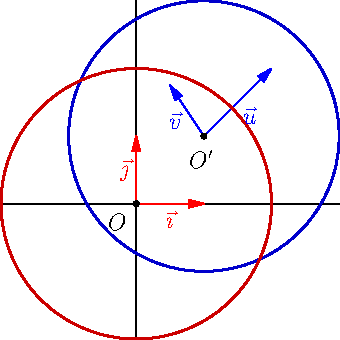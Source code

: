 import geometry;
size(6cm,0);
currentcoordsys=cartesiansystem((1,1), i=(1,1),
                                j=(-0.5,.75));
show("$O'$","$\vec{u}$", "$\vec{v}$", currentcoordsys,
     ipen=blue, xpen=invisible);
show(defaultcoordsys);
real R=2;
circle C=circle((point)(0,0), R);
draw(C, bp+0.8*blue);
circle Cp=circle(point(defaultcoordsys,(0,0)), R);
draw(Cp, bp+0.8*red);
